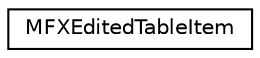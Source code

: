 digraph "Graphical Class Hierarchy"
{
  edge [fontname="Helvetica",fontsize="10",labelfontname="Helvetica",labelfontsize="10"];
  node [fontname="Helvetica",fontsize="10",shape=record];
  rankdir="LR";
  Node0 [label="MFXEditedTableItem",height=0.2,width=0.4,color="black", fillcolor="white", style="filled",URL="$d3/d00/struct_m_f_x_edited_table_item.html"];
}
